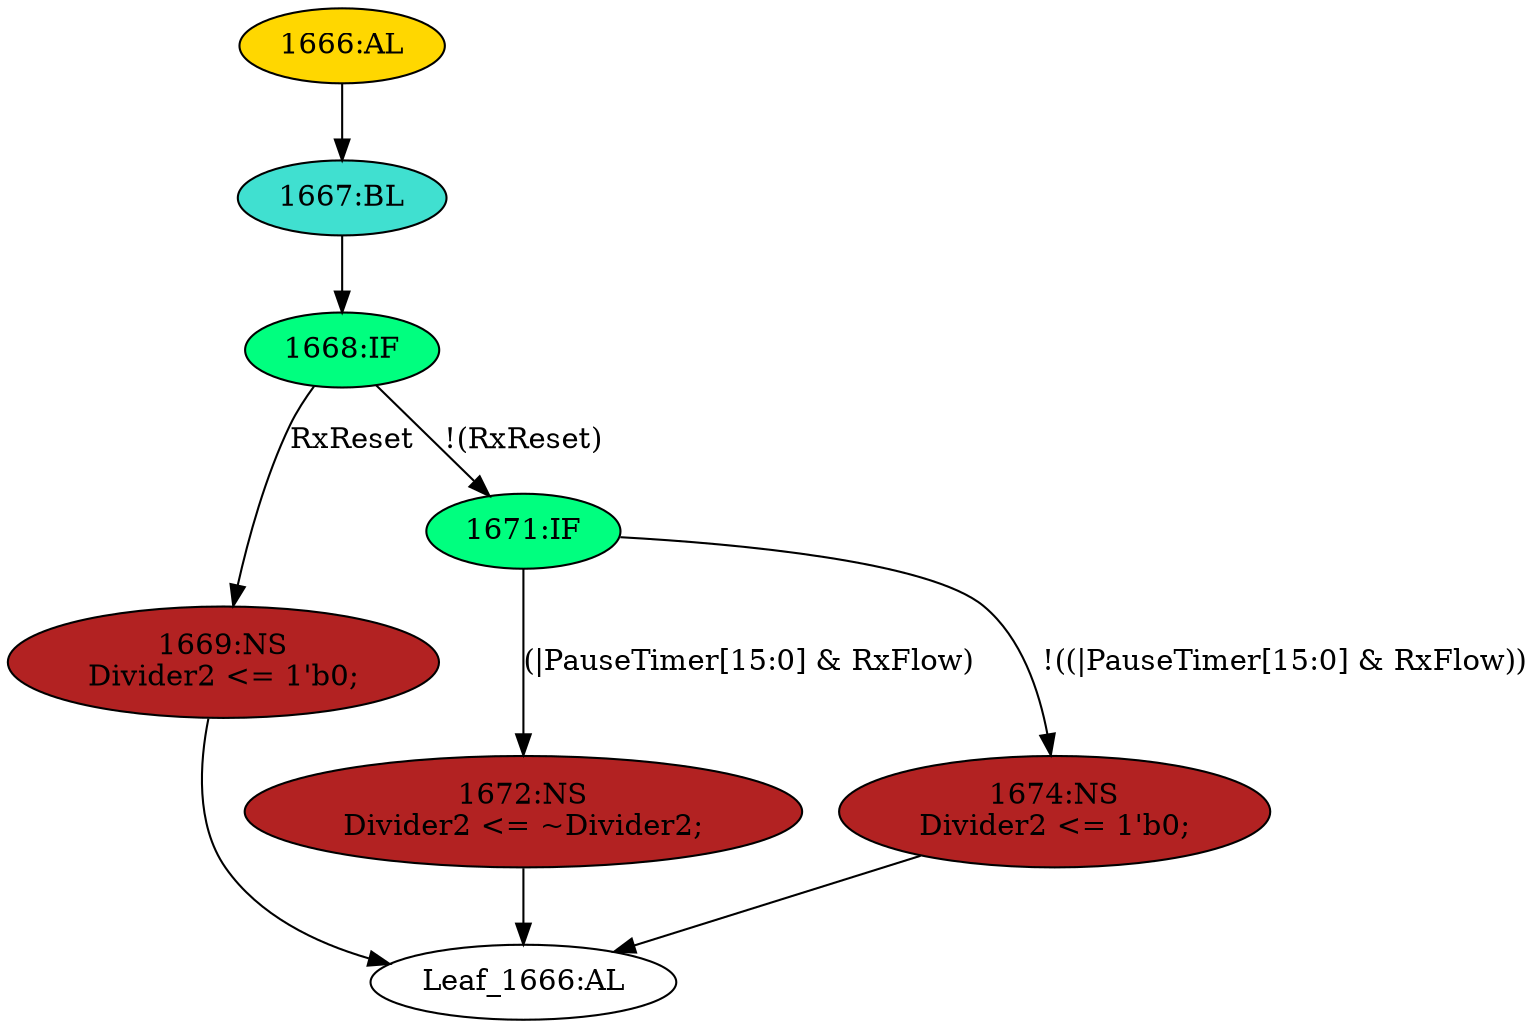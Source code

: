 strict digraph "" {
	node [label="\N"];
	"1668:IF"	 [ast="<pyverilog.vparser.ast.IfStatement object at 0x7f37fb6851d0>",
		fillcolor=springgreen,
		label="1668:IF",
		statements="[]",
		style=filled,
		typ=IfStatement];
	"1669:NS"	 [ast="<pyverilog.vparser.ast.NonblockingSubstitution object at 0x7f37fb6856d0>",
		fillcolor=firebrick,
		label="1669:NS
Divider2 <= 1'b0;",
		statements="[<pyverilog.vparser.ast.NonblockingSubstitution object at 0x7f37fb6856d0>]",
		style=filled,
		typ=NonblockingSubstitution];
	"1668:IF" -> "1669:NS"	 [cond="['RxReset']",
		label=RxReset,
		lineno=1668];
	"1671:IF"	 [ast="<pyverilog.vparser.ast.IfStatement object at 0x7f37fb685210>",
		fillcolor=springgreen,
		label="1671:IF",
		statements="[]",
		style=filled,
		typ=IfStatement];
	"1668:IF" -> "1671:IF"	 [cond="['RxReset']",
		label="!(RxReset)",
		lineno=1668];
	"1672:NS"	 [ast="<pyverilog.vparser.ast.NonblockingSubstitution object at 0x7f37fb685390>",
		fillcolor=firebrick,
		label="1672:NS
Divider2 <= ~Divider2;",
		statements="[<pyverilog.vparser.ast.NonblockingSubstitution object at 0x7f37fb685390>]",
		style=filled,
		typ=NonblockingSubstitution];
	"Leaf_1666:AL"	 [def_var="['Divider2']",
		label="Leaf_1666:AL"];
	"1672:NS" -> "Leaf_1666:AL"	 [cond="[]",
		lineno=None];
	"1669:NS" -> "Leaf_1666:AL"	 [cond="[]",
		lineno=None];
	"1671:IF" -> "1672:NS"	 [cond="['PauseTimer', 'RxFlow']",
		label="(|PauseTimer[15:0] & RxFlow)",
		lineno=1671];
	"1674:NS"	 [ast="<pyverilog.vparser.ast.NonblockingSubstitution object at 0x7f37fb685250>",
		fillcolor=firebrick,
		label="1674:NS
Divider2 <= 1'b0;",
		statements="[<pyverilog.vparser.ast.NonblockingSubstitution object at 0x7f37fb685250>]",
		style=filled,
		typ=NonblockingSubstitution];
	"1671:IF" -> "1674:NS"	 [cond="['PauseTimer', 'RxFlow']",
		label="!((|PauseTimer[15:0] & RxFlow))",
		lineno=1671];
	"1667:BL"	 [ast="<pyverilog.vparser.ast.Block object at 0x7f37fb685850>",
		fillcolor=turquoise,
		label="1667:BL",
		statements="[]",
		style=filled,
		typ=Block];
	"1667:BL" -> "1668:IF"	 [cond="[]",
		lineno=None];
	"1674:NS" -> "Leaf_1666:AL"	 [cond="[]",
		lineno=None];
	"1666:AL"	 [ast="<pyverilog.vparser.ast.Always object at 0x7f37fb685890>",
		clk_sens=False,
		fillcolor=gold,
		label="1666:AL",
		sens="['MRxClk', 'RxReset']",
		statements="[]",
		style=filled,
		typ=Always,
		use_var="['RxReset', 'PauseTimer', 'RxFlow', 'Divider2']"];
	"1666:AL" -> "1667:BL"	 [cond="[]",
		lineno=None];
}

